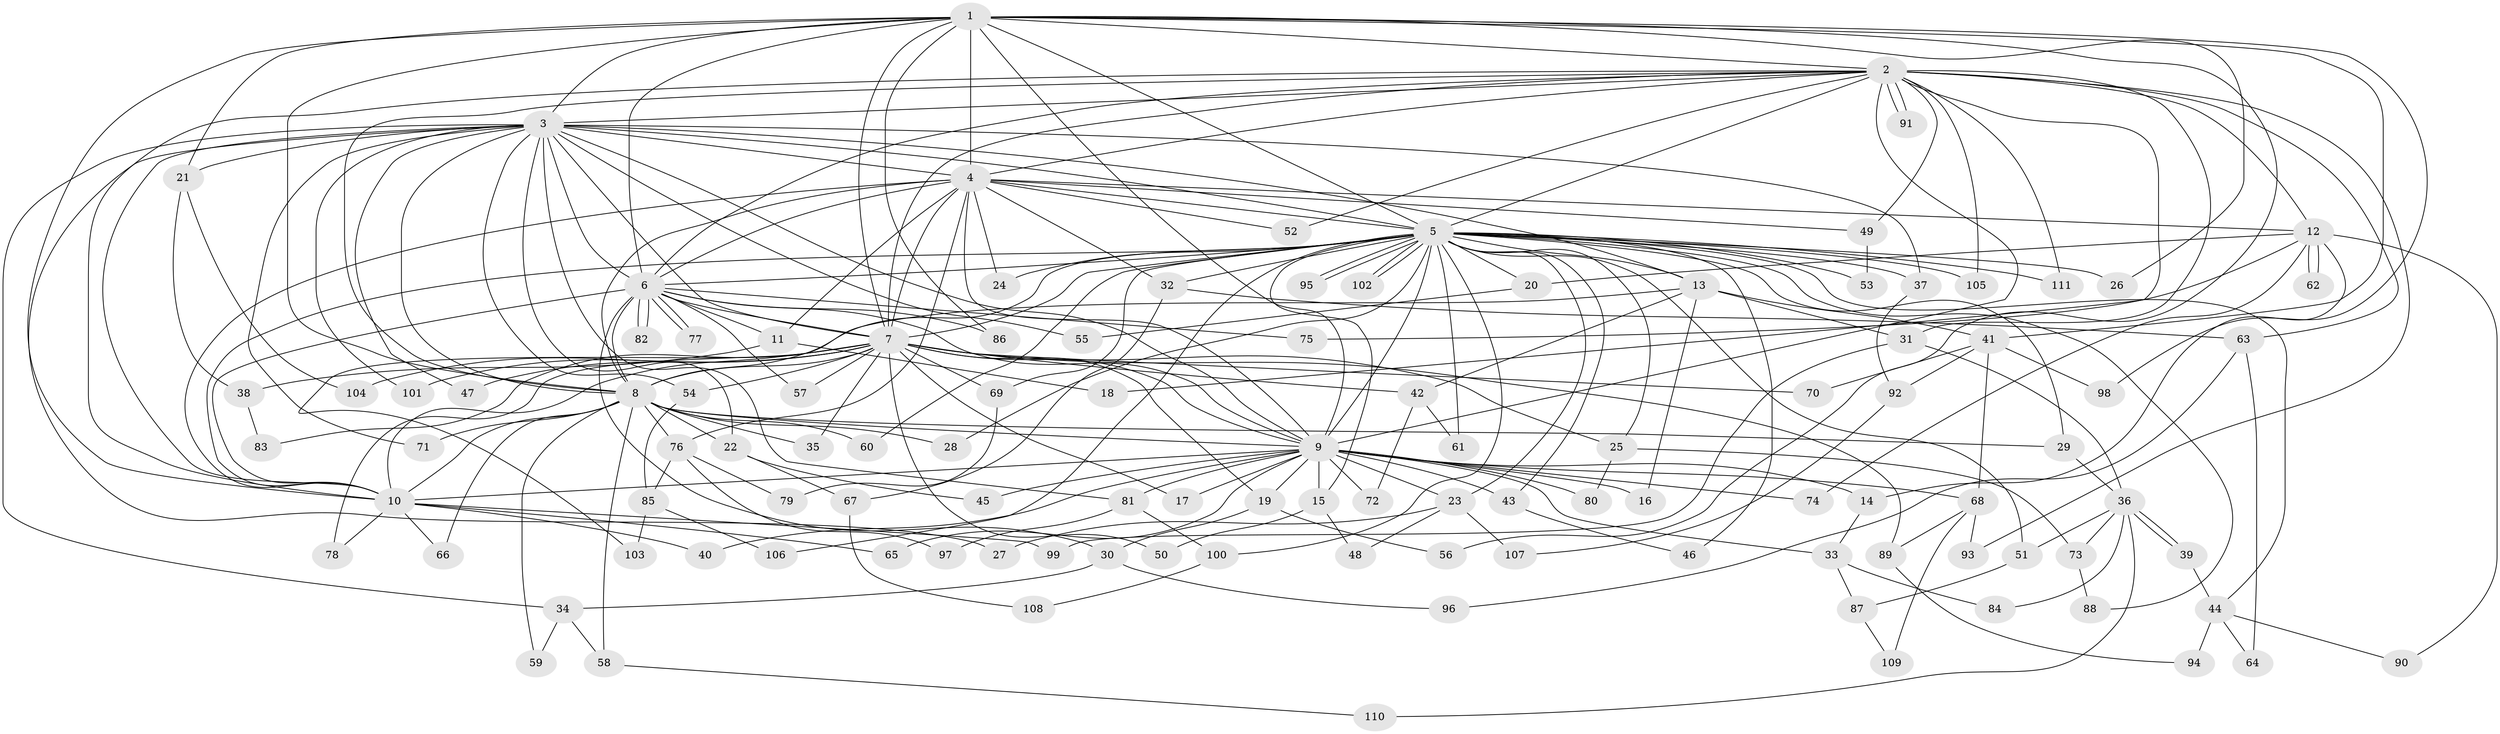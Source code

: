 // coarse degree distribution, {7: 0.022727272727272728, 34: 0.022727272727272728, 25: 0.022727272727272728, 8: 0.045454545454545456, 5: 0.06818181818181818, 9: 0.022727272727272728, 4: 0.18181818181818182, 3: 0.13636363636363635, 2: 0.4318181818181818, 1: 0.045454545454545456}
// Generated by graph-tools (version 1.1) at 2025/17/03/04/25 18:17:47]
// undirected, 111 vertices, 247 edges
graph export_dot {
graph [start="1"]
  node [color=gray90,style=filled];
  1;
  2;
  3;
  4;
  5;
  6;
  7;
  8;
  9;
  10;
  11;
  12;
  13;
  14;
  15;
  16;
  17;
  18;
  19;
  20;
  21;
  22;
  23;
  24;
  25;
  26;
  27;
  28;
  29;
  30;
  31;
  32;
  33;
  34;
  35;
  36;
  37;
  38;
  39;
  40;
  41;
  42;
  43;
  44;
  45;
  46;
  47;
  48;
  49;
  50;
  51;
  52;
  53;
  54;
  55;
  56;
  57;
  58;
  59;
  60;
  61;
  62;
  63;
  64;
  65;
  66;
  67;
  68;
  69;
  70;
  71;
  72;
  73;
  74;
  75;
  76;
  77;
  78;
  79;
  80;
  81;
  82;
  83;
  84;
  85;
  86;
  87;
  88;
  89;
  90;
  91;
  92;
  93;
  94;
  95;
  96;
  97;
  98;
  99;
  100;
  101;
  102;
  103;
  104;
  105;
  106;
  107;
  108;
  109;
  110;
  111;
  1 -- 2;
  1 -- 3;
  1 -- 4;
  1 -- 5;
  1 -- 6;
  1 -- 7;
  1 -- 8;
  1 -- 9;
  1 -- 10;
  1 -- 21;
  1 -- 26;
  1 -- 41;
  1 -- 56;
  1 -- 86;
  1 -- 98;
  2 -- 3;
  2 -- 4;
  2 -- 5;
  2 -- 6;
  2 -- 7;
  2 -- 8;
  2 -- 9;
  2 -- 10;
  2 -- 12;
  2 -- 18;
  2 -- 31;
  2 -- 49;
  2 -- 52;
  2 -- 63;
  2 -- 91;
  2 -- 91;
  2 -- 93;
  2 -- 105;
  2 -- 111;
  3 -- 4;
  3 -- 5;
  3 -- 6;
  3 -- 7;
  3 -- 8;
  3 -- 9;
  3 -- 10;
  3 -- 13;
  3 -- 21;
  3 -- 22;
  3 -- 27;
  3 -- 34;
  3 -- 37;
  3 -- 47;
  3 -- 54;
  3 -- 55;
  3 -- 71;
  3 -- 81;
  3 -- 101;
  4 -- 5;
  4 -- 6;
  4 -- 7;
  4 -- 8;
  4 -- 9;
  4 -- 10;
  4 -- 11;
  4 -- 12;
  4 -- 24;
  4 -- 32;
  4 -- 49;
  4 -- 52;
  4 -- 76;
  5 -- 6;
  5 -- 7;
  5 -- 8;
  5 -- 9;
  5 -- 10;
  5 -- 13;
  5 -- 15;
  5 -- 20;
  5 -- 23;
  5 -- 24;
  5 -- 25;
  5 -- 26;
  5 -- 28;
  5 -- 29;
  5 -- 32;
  5 -- 37;
  5 -- 43;
  5 -- 44;
  5 -- 46;
  5 -- 51;
  5 -- 53;
  5 -- 60;
  5 -- 61;
  5 -- 69;
  5 -- 88;
  5 -- 95;
  5 -- 95;
  5 -- 100;
  5 -- 102;
  5 -- 102;
  5 -- 105;
  5 -- 106;
  5 -- 111;
  6 -- 7;
  6 -- 8;
  6 -- 9;
  6 -- 10;
  6 -- 11;
  6 -- 30;
  6 -- 57;
  6 -- 75;
  6 -- 77;
  6 -- 77;
  6 -- 82;
  6 -- 82;
  6 -- 86;
  7 -- 8;
  7 -- 9;
  7 -- 10;
  7 -- 17;
  7 -- 19;
  7 -- 25;
  7 -- 35;
  7 -- 42;
  7 -- 47;
  7 -- 50;
  7 -- 54;
  7 -- 57;
  7 -- 69;
  7 -- 70;
  7 -- 78;
  7 -- 83;
  7 -- 89;
  7 -- 101;
  7 -- 104;
  8 -- 9;
  8 -- 10;
  8 -- 22;
  8 -- 28;
  8 -- 29;
  8 -- 35;
  8 -- 58;
  8 -- 59;
  8 -- 60;
  8 -- 66;
  8 -- 71;
  8 -- 76;
  9 -- 10;
  9 -- 14;
  9 -- 15;
  9 -- 16;
  9 -- 17;
  9 -- 19;
  9 -- 23;
  9 -- 33;
  9 -- 40;
  9 -- 43;
  9 -- 45;
  9 -- 65;
  9 -- 68;
  9 -- 72;
  9 -- 74;
  9 -- 80;
  9 -- 81;
  10 -- 40;
  10 -- 65;
  10 -- 66;
  10 -- 78;
  10 -- 99;
  11 -- 18;
  11 -- 38;
  12 -- 14;
  12 -- 20;
  12 -- 62;
  12 -- 62;
  12 -- 74;
  12 -- 75;
  12 -- 90;
  13 -- 16;
  13 -- 31;
  13 -- 41;
  13 -- 42;
  13 -- 103;
  14 -- 33;
  15 -- 48;
  15 -- 50;
  19 -- 30;
  19 -- 56;
  20 -- 55;
  21 -- 38;
  21 -- 104;
  22 -- 45;
  22 -- 67;
  23 -- 27;
  23 -- 48;
  23 -- 107;
  25 -- 73;
  25 -- 80;
  29 -- 36;
  30 -- 34;
  30 -- 96;
  31 -- 36;
  31 -- 99;
  32 -- 63;
  32 -- 67;
  33 -- 84;
  33 -- 87;
  34 -- 58;
  34 -- 59;
  36 -- 39;
  36 -- 39;
  36 -- 51;
  36 -- 73;
  36 -- 84;
  36 -- 110;
  37 -- 92;
  38 -- 83;
  39 -- 44;
  41 -- 68;
  41 -- 70;
  41 -- 92;
  41 -- 98;
  42 -- 61;
  42 -- 72;
  43 -- 46;
  44 -- 64;
  44 -- 90;
  44 -- 94;
  49 -- 53;
  51 -- 87;
  54 -- 85;
  58 -- 110;
  63 -- 64;
  63 -- 96;
  67 -- 108;
  68 -- 89;
  68 -- 93;
  68 -- 109;
  69 -- 79;
  73 -- 88;
  76 -- 79;
  76 -- 85;
  76 -- 97;
  81 -- 97;
  81 -- 100;
  85 -- 103;
  85 -- 106;
  87 -- 109;
  89 -- 94;
  92 -- 107;
  100 -- 108;
}
